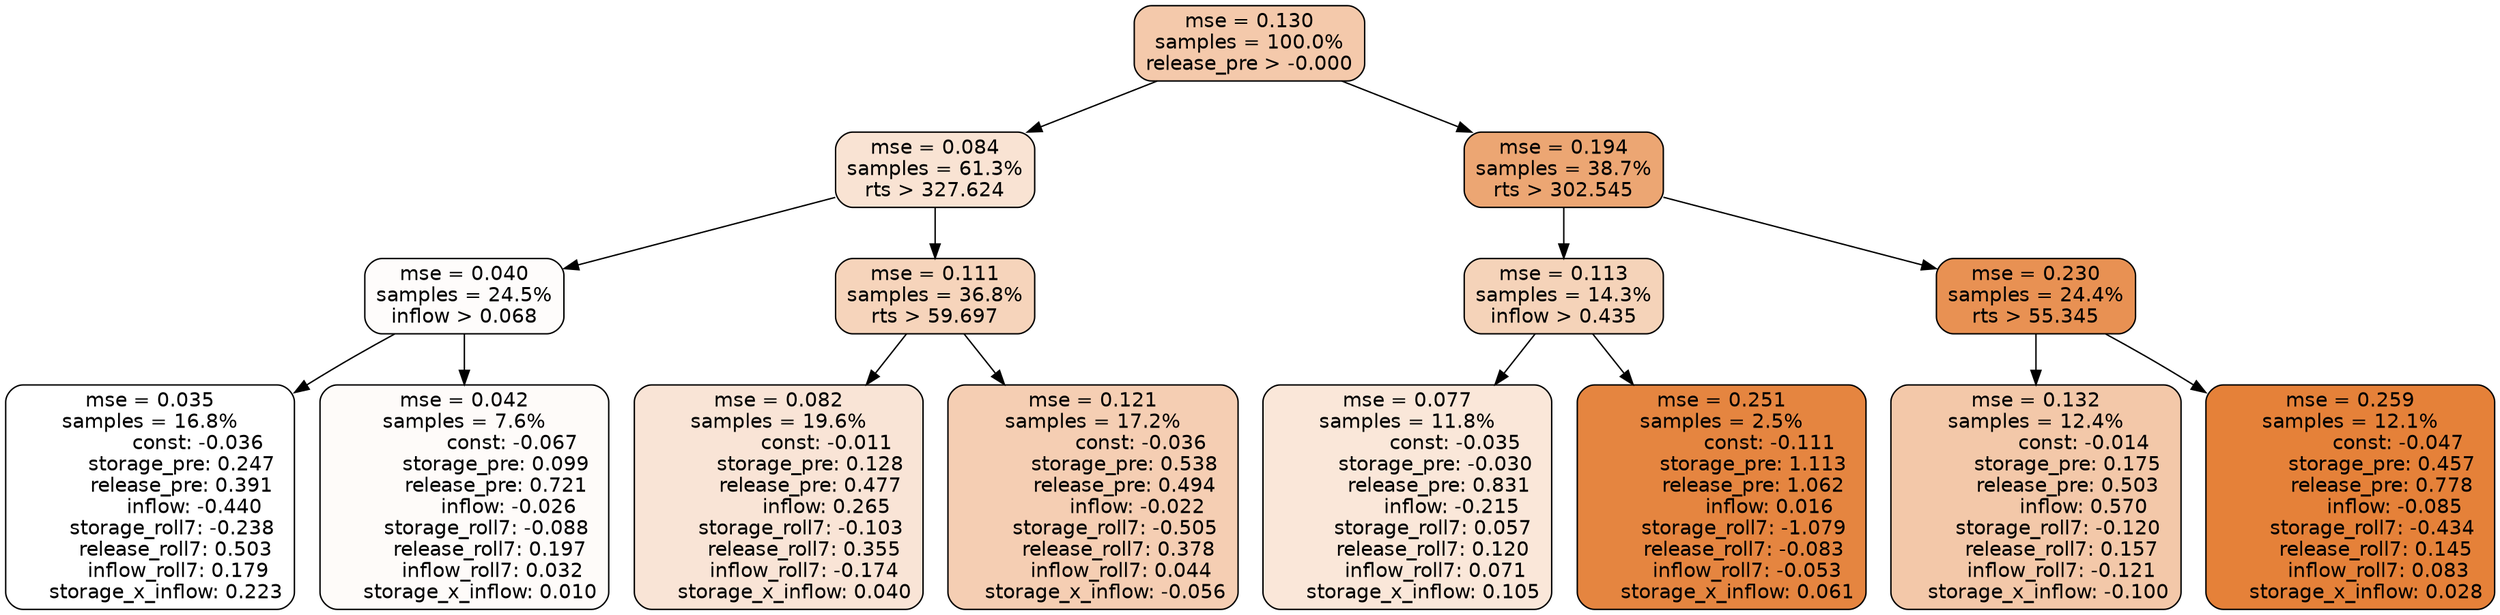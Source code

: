 digraph tree {
node [shape=rectangle, style="filled, rounded", color="black", fontname=helvetica] ;
edge [fontname=helvetica] ;
	"0" [label="mse = 0.130
samples = 100.0%
release_pre > -0.000", fillcolor="#f4c9ab"]
	"1" [label="mse = 0.084
samples = 61.3%
rts > 327.624", fillcolor="#f9e3d3"]
	"8" [label="mse = 0.194
samples = 38.7%
rts > 302.545", fillcolor="#eca673"]
	"5" [label="mse = 0.040
samples = 24.5%
inflow > 0.068", fillcolor="#fefcfb"]
	"2" [label="mse = 0.111
samples = 36.8%
rts > 59.697", fillcolor="#f6d4bb"]
	"12" [label="mse = 0.113
samples = 14.3%
inflow > 0.435", fillcolor="#f5d3b9"]
	"9" [label="mse = 0.230
samples = 24.4%
rts > 55.345", fillcolor="#e89153"]
	"6" [label="mse = 0.035
samples = 16.8%
               const: -0.036
          storage_pre: 0.247
          release_pre: 0.391
              inflow: -0.440
       storage_roll7: -0.238
        release_roll7: 0.503
         inflow_roll7: 0.179
     storage_x_inflow: 0.223", fillcolor="#ffffff"]
	"7" [label="mse = 0.042
samples = 7.6%
               const: -0.067
          storage_pre: 0.099
          release_pre: 0.721
              inflow: -0.026
       storage_roll7: -0.088
        release_roll7: 0.197
         inflow_roll7: 0.032
     storage_x_inflow: 0.010", fillcolor="#fefbf9"]
	"3" [label="mse = 0.082
samples = 19.6%
               const: -0.011
          storage_pre: 0.128
          release_pre: 0.477
               inflow: 0.265
       storage_roll7: -0.103
        release_roll7: 0.355
        inflow_roll7: -0.174
     storage_x_inflow: 0.040", fillcolor="#f9e4d6"]
	"4" [label="mse = 0.121
samples = 17.2%
               const: -0.036
          storage_pre: 0.538
          release_pre: 0.494
              inflow: -0.022
       storage_roll7: -0.505
        release_roll7: 0.378
         inflow_roll7: 0.044
    storage_x_inflow: -0.056", fillcolor="#f5ceb3"]
	"13" [label="mse = 0.077
samples = 11.8%
               const: -0.035
         storage_pre: -0.030
          release_pre: 0.831
              inflow: -0.215
        storage_roll7: 0.057
        release_roll7: 0.120
         inflow_roll7: 0.071
     storage_x_inflow: 0.105", fillcolor="#fae7d9"]
	"14" [label="mse = 0.251
samples = 2.5%
               const: -0.111
          storage_pre: 1.113
          release_pre: 1.062
               inflow: 0.016
       storage_roll7: -1.079
       release_roll7: -0.083
        inflow_roll7: -0.053
     storage_x_inflow: 0.061", fillcolor="#e58540"]
	"10" [label="mse = 0.132
samples = 12.4%
               const: -0.014
          storage_pre: 0.175
          release_pre: 0.503
               inflow: 0.570
       storage_roll7: -0.120
        release_roll7: 0.157
        inflow_roll7: -0.121
    storage_x_inflow: -0.100", fillcolor="#f3c8a9"]
	"11" [label="mse = 0.259
samples = 12.1%
               const: -0.047
          storage_pre: 0.457
          release_pre: 0.778
              inflow: -0.085
       storage_roll7: -0.434
        release_roll7: 0.145
         inflow_roll7: 0.083
     storage_x_inflow: 0.028", fillcolor="#e58139"]

	"0" -> "1"
	"0" -> "8"
	"1" -> "2"
	"1" -> "5"
	"8" -> "9"
	"8" -> "12"
	"5" -> "6"
	"5" -> "7"
	"2" -> "3"
	"2" -> "4"
	"12" -> "13"
	"12" -> "14"
	"9" -> "10"
	"9" -> "11"
}